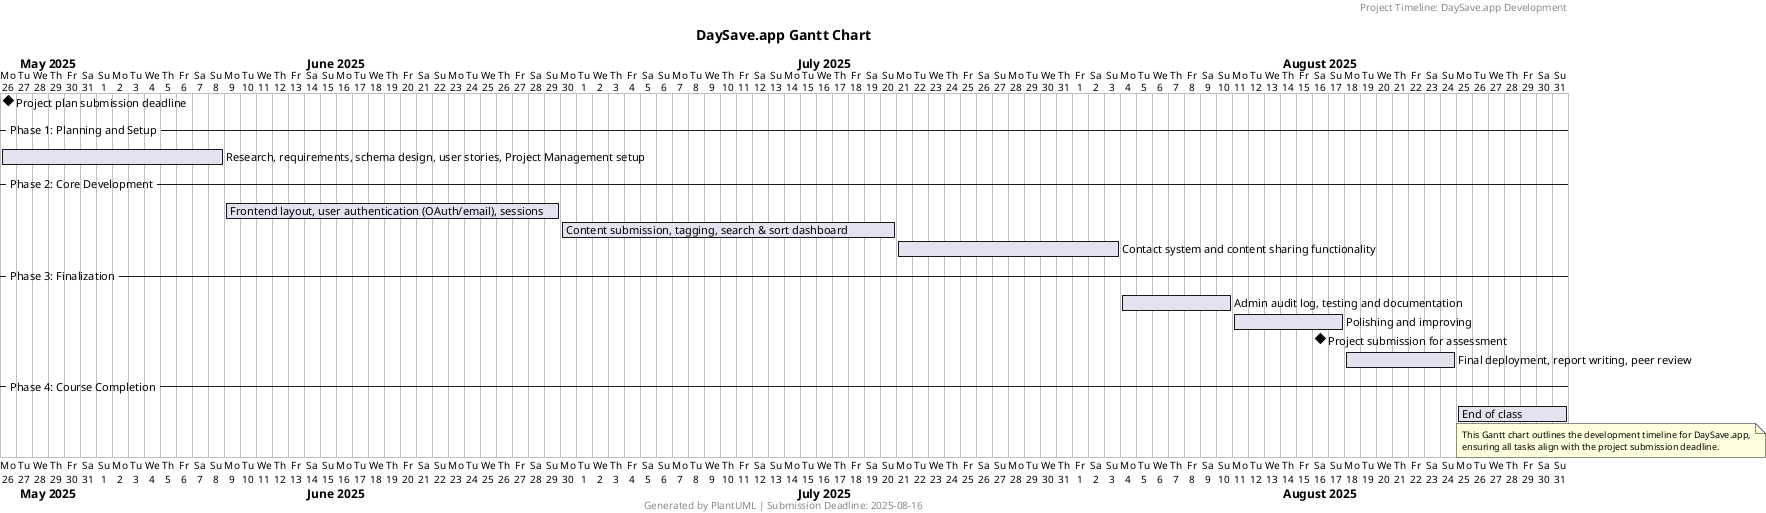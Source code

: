 @startgantt
title DaySave.app Gantt Chart

' Frame the diagram with a header and footer for a "framed" look
header Project Timeline: DaySave.app Development
footer Generated by PlantUML | Submission Deadline: 2025-08-16

' Define the project start date
Project starts 2025-05-26

' Milestones and tasks
[Project plan submission deadline] happens at 2025-05-25
-- Phase 1: Planning and Setup --
[Research, requirements, schema design, user stories, Project Management setup] starts 2025-05-26 and ends 2025-06-08
-- Phase 2: Core Development --
[Frontend layout, user authentication (OAuth/email), sessions] starts 2025-06-09 and ends 2025-06-29
[Content submission, tagging, search & sort dashboard] starts 2025-06-30 and ends 2025-07-20
[Contact system and content sharing functionality] starts 2025-07-21 and ends 2025-08-03
-- Phase 3: Finalization --
[Admin audit log, testing and documentation] starts 2025-08-04 and ends 2025-08-10
[Polishing and improving] starts 2025-08-11 and ends 2025-08-17
[Project submission for assessment] happens at 2025-08-16
[Final deployment, report writing, peer review] starts 2025-08-18 and ends 2025-08-24
-- Phase 4: Course Completion --
[End of class] starts 2025-08-25 and ends 2025-08-31

' Add a note for context
note bottom
  This Gantt chart outlines the development timeline for DaySave.app,
  ensuring all tasks align with the project submission deadline.
end note

@endgantt